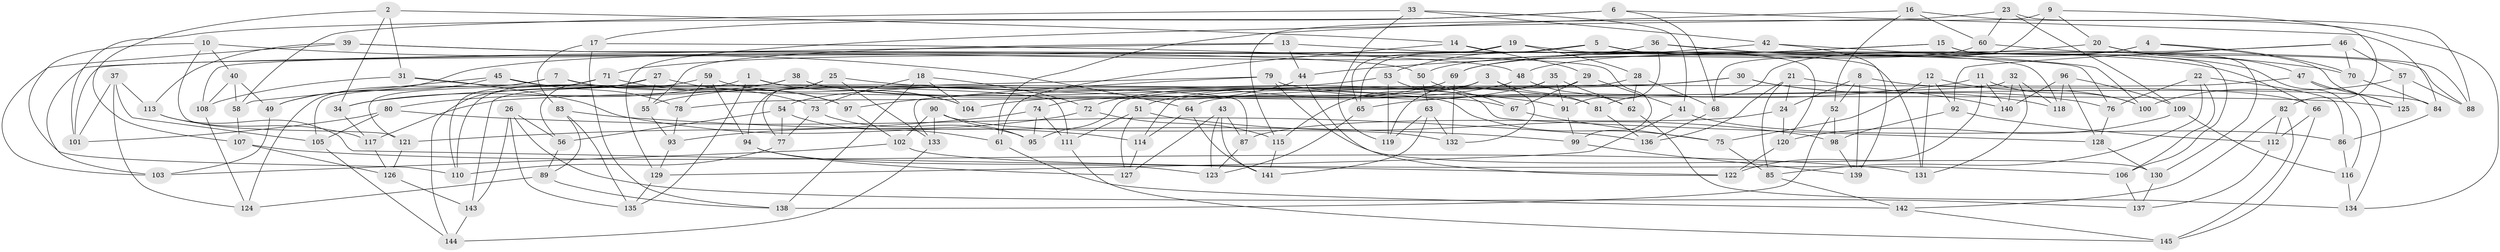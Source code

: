 // coarse degree distribution, {4: 0.7471264367816092, 3: 0.034482758620689655, 5: 0.05747126436781609, 8: 0.05747126436781609, 9: 0.034482758620689655, 15: 0.011494252873563218, 7: 0.022988505747126436, 6: 0.022988505747126436, 12: 0.011494252873563218}
// Generated by graph-tools (version 1.1) at 2025/03/03/04/25 22:03:07]
// undirected, 145 vertices, 290 edges
graph export_dot {
graph [start="1"]
  node [color=gray90,style=filled];
  1;
  2;
  3;
  4;
  5;
  6;
  7;
  8;
  9;
  10;
  11;
  12;
  13;
  14;
  15;
  16;
  17;
  18;
  19;
  20;
  21;
  22;
  23;
  24;
  25;
  26;
  27;
  28;
  29;
  30;
  31;
  32;
  33;
  34;
  35;
  36;
  37;
  38;
  39;
  40;
  41;
  42;
  43;
  44;
  45;
  46;
  47;
  48;
  49;
  50;
  51;
  52;
  53;
  54;
  55;
  56;
  57;
  58;
  59;
  60;
  61;
  62;
  63;
  64;
  65;
  66;
  67;
  68;
  69;
  70;
  71;
  72;
  73;
  74;
  75;
  76;
  77;
  78;
  79;
  80;
  81;
  82;
  83;
  84;
  85;
  86;
  87;
  88;
  89;
  90;
  91;
  92;
  93;
  94;
  95;
  96;
  97;
  98;
  99;
  100;
  101;
  102;
  103;
  104;
  105;
  106;
  107;
  108;
  109;
  110;
  111;
  112;
  113;
  114;
  115;
  116;
  117;
  118;
  119;
  120;
  121;
  122;
  123;
  124;
  125;
  126;
  127;
  128;
  129;
  130;
  131;
  132;
  133;
  134;
  135;
  136;
  137;
  138;
  139;
  140;
  141;
  142;
  143;
  144;
  145;
  1 -- 135;
  1 -- 34;
  1 -- 104;
  1 -- 87;
  2 -- 14;
  2 -- 31;
  2 -- 34;
  2 -- 107;
  3 -- 115;
  3 -- 81;
  3 -- 132;
  3 -- 74;
  4 -- 125;
  4 -- 81;
  4 -- 48;
  4 -- 70;
  5 -- 116;
  5 -- 71;
  5 -- 65;
  5 -- 131;
  6 -- 68;
  6 -- 84;
  6 -- 101;
  6 -- 17;
  7 -- 125;
  7 -- 73;
  7 -- 105;
  7 -- 124;
  8 -- 52;
  8 -- 24;
  8 -- 139;
  8 -- 66;
  9 -- 68;
  9 -- 115;
  9 -- 20;
  9 -- 82;
  10 -- 121;
  10 -- 64;
  10 -- 40;
  10 -- 110;
  11 -- 100;
  11 -- 140;
  11 -- 122;
  11 -- 65;
  12 -- 75;
  12 -- 92;
  12 -- 131;
  12 -- 100;
  13 -- 55;
  13 -- 103;
  13 -- 76;
  13 -- 44;
  14 -- 61;
  14 -- 120;
  14 -- 29;
  15 -- 106;
  15 -- 88;
  15 -- 44;
  15 -- 50;
  16 -- 61;
  16 -- 134;
  16 -- 60;
  16 -- 52;
  17 -- 83;
  17 -- 48;
  17 -- 138;
  18 -- 73;
  18 -- 104;
  18 -- 138;
  18 -- 72;
  19 -- 65;
  19 -- 108;
  19 -- 28;
  19 -- 66;
  20 -- 47;
  20 -- 69;
  20 -- 130;
  21 -- 85;
  21 -- 140;
  21 -- 24;
  21 -- 136;
  22 -- 76;
  22 -- 106;
  22 -- 85;
  22 -- 86;
  23 -- 60;
  23 -- 88;
  23 -- 129;
  23 -- 109;
  24 -- 120;
  24 -- 87;
  25 -- 133;
  25 -- 77;
  25 -- 94;
  25 -- 91;
  26 -- 56;
  26 -- 143;
  26 -- 137;
  26 -- 135;
  27 -- 144;
  27 -- 55;
  27 -- 97;
  27 -- 56;
  28 -- 68;
  28 -- 95;
  28 -- 62;
  29 -- 114;
  29 -- 41;
  29 -- 67;
  30 -- 133;
  30 -- 118;
  30 -- 76;
  30 -- 34;
  31 -- 111;
  31 -- 108;
  31 -- 114;
  32 -- 140;
  32 -- 118;
  32 -- 78;
  32 -- 131;
  33 -- 119;
  33 -- 58;
  33 -- 42;
  33 -- 41;
  34 -- 117;
  35 -- 51;
  35 -- 62;
  35 -- 119;
  35 -- 91;
  36 -- 49;
  36 -- 70;
  36 -- 118;
  36 -- 91;
  37 -- 105;
  37 -- 113;
  37 -- 124;
  37 -- 101;
  38 -- 81;
  38 -- 80;
  38 -- 67;
  38 -- 143;
  39 -- 99;
  39 -- 113;
  39 -- 103;
  39 -- 50;
  40 -- 49;
  40 -- 108;
  40 -- 58;
  41 -- 129;
  41 -- 86;
  42 -- 53;
  42 -- 100;
  42 -- 139;
  43 -- 123;
  43 -- 87;
  43 -- 141;
  43 -- 127;
  44 -- 104;
  44 -- 122;
  45 -- 58;
  45 -- 78;
  45 -- 75;
  45 -- 49;
  46 -- 70;
  46 -- 92;
  46 -- 57;
  46 -- 101;
  47 -- 64;
  47 -- 134;
  47 -- 125;
  48 -- 62;
  48 -- 55;
  49 -- 103;
  50 -- 63;
  50 -- 67;
  51 -- 127;
  51 -- 98;
  51 -- 111;
  52 -- 98;
  52 -- 138;
  53 -- 119;
  53 -- 54;
  53 -- 128;
  54 -- 61;
  54 -- 56;
  54 -- 77;
  55 -- 93;
  56 -- 89;
  57 -- 100;
  57 -- 88;
  57 -- 125;
  58 -- 107;
  59 -- 104;
  59 -- 78;
  59 -- 94;
  59 -- 110;
  60 -- 69;
  60 -- 88;
  61 -- 142;
  62 -- 134;
  63 -- 119;
  63 -- 132;
  63 -- 141;
  64 -- 141;
  64 -- 114;
  65 -- 123;
  66 -- 112;
  66 -- 145;
  67 -- 75;
  68 -- 136;
  69 -- 72;
  69 -- 132;
  70 -- 84;
  71 -- 121;
  71 -- 110;
  71 -- 97;
  72 -- 93;
  72 -- 115;
  73 -- 77;
  73 -- 95;
  74 -- 95;
  74 -- 121;
  74 -- 111;
  75 -- 85;
  76 -- 128;
  77 -- 110;
  78 -- 93;
  79 -- 117;
  79 -- 130;
  79 -- 84;
  79 -- 97;
  80 -- 136;
  80 -- 105;
  80 -- 101;
  81 -- 136;
  82 -- 112;
  82 -- 145;
  82 -- 142;
  83 -- 99;
  83 -- 135;
  83 -- 89;
  84 -- 86;
  85 -- 142;
  86 -- 116;
  87 -- 123;
  89 -- 124;
  89 -- 138;
  90 -- 102;
  90 -- 95;
  90 -- 133;
  90 -- 132;
  91 -- 99;
  92 -- 98;
  92 -- 112;
  93 -- 129;
  94 -- 127;
  94 -- 123;
  96 -- 140;
  96 -- 128;
  96 -- 109;
  96 -- 118;
  97 -- 102;
  98 -- 139;
  99 -- 139;
  102 -- 106;
  102 -- 103;
  105 -- 144;
  106 -- 137;
  107 -- 126;
  107 -- 131;
  108 -- 124;
  109 -- 116;
  109 -- 120;
  111 -- 145;
  112 -- 137;
  113 -- 122;
  113 -- 117;
  114 -- 127;
  115 -- 141;
  116 -- 134;
  117 -- 126;
  120 -- 122;
  121 -- 126;
  126 -- 143;
  128 -- 130;
  129 -- 135;
  130 -- 137;
  133 -- 144;
  142 -- 145;
  143 -- 144;
}
